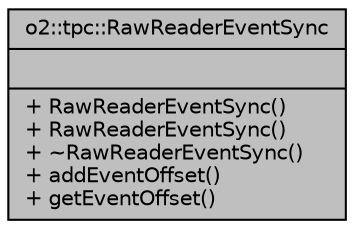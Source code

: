 digraph "o2::tpc::RawReaderEventSync"
{
 // INTERACTIVE_SVG=YES
  bgcolor="transparent";
  edge [fontname="Helvetica",fontsize="10",labelfontname="Helvetica",labelfontsize="10"];
  node [fontname="Helvetica",fontsize="10",shape=record];
  Node1 [label="{o2::tpc::RawReaderEventSync\n||+ RawReaderEventSync()\l+ RawReaderEventSync()\l+ ~RawReaderEventSync()\l+ addEventOffset()\l+ getEventOffset()\l}",height=0.2,width=0.4,color="black", fillcolor="grey75", style="filled", fontcolor="black"];
}
